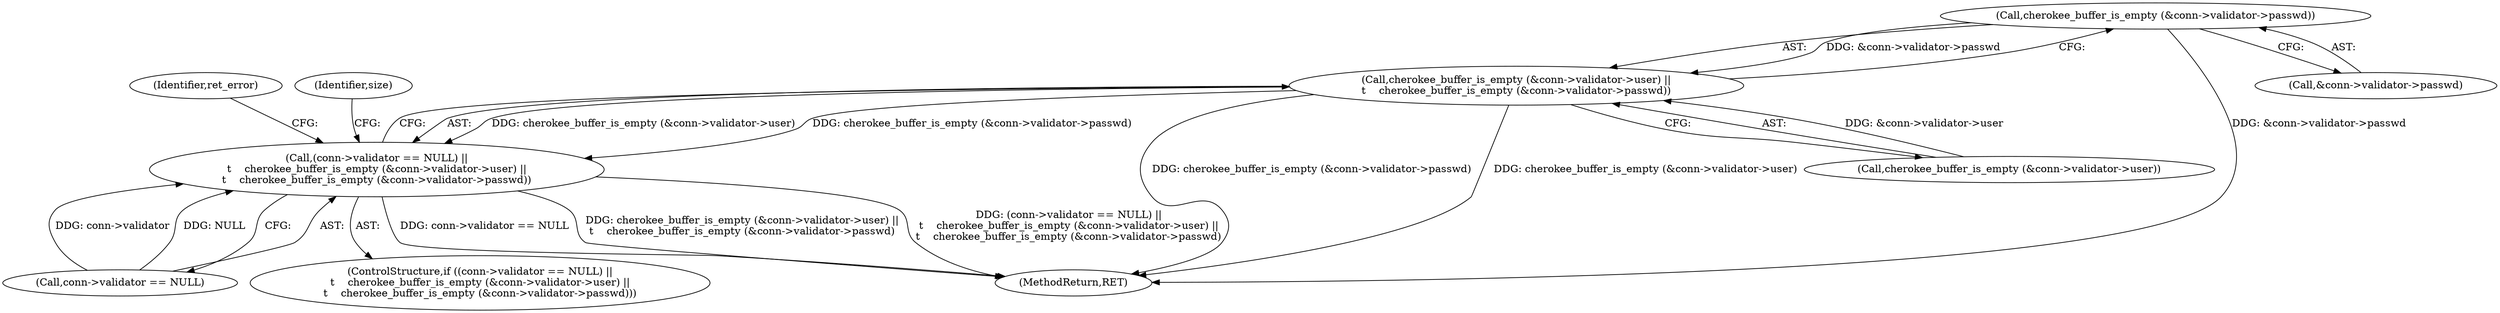 digraph "0_webserver_fbda667221c51f0aa476a02366e0cf66cb012f88@pointer" {
"1000142" [label="(Call,cherokee_buffer_is_empty (&conn->validator->passwd))"];
"1000134" [label="(Call,cherokee_buffer_is_empty (&conn->validator->user) ||\n\t    cherokee_buffer_is_empty (&conn->validator->passwd))"];
"1000128" [label="(Call,(conn->validator == NULL) ||\n\t    cherokee_buffer_is_empty (&conn->validator->user) ||\n\t    cherokee_buffer_is_empty (&conn->validator->passwd))"];
"1000127" [label="(ControlStructure,if ((conn->validator == NULL) ||\n\t    cherokee_buffer_is_empty (&conn->validator->user) ||\n\t    cherokee_buffer_is_empty (&conn->validator->passwd)))"];
"1000135" [label="(Call,cherokee_buffer_is_empty (&conn->validator->user))"];
"1000129" [label="(Call,conn->validator == NULL)"];
"1000134" [label="(Call,cherokee_buffer_is_empty (&conn->validator->user) ||\n\t    cherokee_buffer_is_empty (&conn->validator->passwd))"];
"1000150" [label="(Identifier,ret_error)"];
"1000142" [label="(Call,cherokee_buffer_is_empty (&conn->validator->passwd))"];
"1000128" [label="(Call,(conn->validator == NULL) ||\n\t    cherokee_buffer_is_empty (&conn->validator->user) ||\n\t    cherokee_buffer_is_empty (&conn->validator->passwd))"];
"1000143" [label="(Call,&conn->validator->passwd)"];
"1000152" [label="(Identifier,size)"];
"1000335" [label="(MethodReturn,RET)"];
"1000142" -> "1000134"  [label="AST: "];
"1000142" -> "1000143"  [label="CFG: "];
"1000143" -> "1000142"  [label="AST: "];
"1000134" -> "1000142"  [label="CFG: "];
"1000142" -> "1000335"  [label="DDG: &conn->validator->passwd"];
"1000142" -> "1000134"  [label="DDG: &conn->validator->passwd"];
"1000134" -> "1000128"  [label="AST: "];
"1000134" -> "1000135"  [label="CFG: "];
"1000135" -> "1000134"  [label="AST: "];
"1000128" -> "1000134"  [label="CFG: "];
"1000134" -> "1000335"  [label="DDG: cherokee_buffer_is_empty (&conn->validator->passwd)"];
"1000134" -> "1000335"  [label="DDG: cherokee_buffer_is_empty (&conn->validator->user)"];
"1000134" -> "1000128"  [label="DDG: cherokee_buffer_is_empty (&conn->validator->user)"];
"1000134" -> "1000128"  [label="DDG: cherokee_buffer_is_empty (&conn->validator->passwd)"];
"1000135" -> "1000134"  [label="DDG: &conn->validator->user"];
"1000128" -> "1000127"  [label="AST: "];
"1000128" -> "1000129"  [label="CFG: "];
"1000129" -> "1000128"  [label="AST: "];
"1000150" -> "1000128"  [label="CFG: "];
"1000152" -> "1000128"  [label="CFG: "];
"1000128" -> "1000335"  [label="DDG: conn->validator == NULL"];
"1000128" -> "1000335"  [label="DDG: cherokee_buffer_is_empty (&conn->validator->user) ||\n\t    cherokee_buffer_is_empty (&conn->validator->passwd)"];
"1000128" -> "1000335"  [label="DDG: (conn->validator == NULL) ||\n\t    cherokee_buffer_is_empty (&conn->validator->user) ||\n\t    cherokee_buffer_is_empty (&conn->validator->passwd)"];
"1000129" -> "1000128"  [label="DDG: conn->validator"];
"1000129" -> "1000128"  [label="DDG: NULL"];
}
